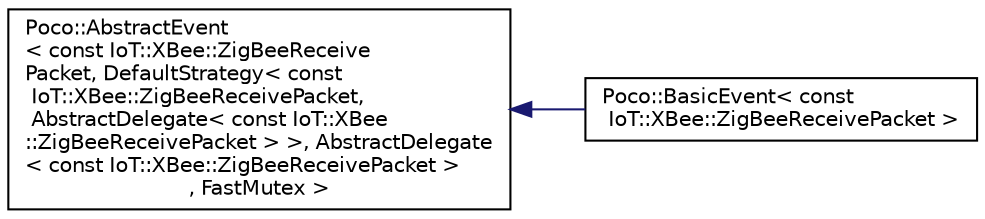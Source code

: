 digraph "Graphical Class Hierarchy"
{
 // LATEX_PDF_SIZE
  edge [fontname="Helvetica",fontsize="10",labelfontname="Helvetica",labelfontsize="10"];
  node [fontname="Helvetica",fontsize="10",shape=record];
  rankdir="LR";
  Node0 [label="Poco::AbstractEvent\l\< const IoT::XBee::ZigBeeReceive\lPacket, DefaultStrategy\< const\l IoT::XBee::ZigBeeReceivePacket,\l AbstractDelegate\< const IoT::XBee\l::ZigBeeReceivePacket \> \>, AbstractDelegate\l\< const IoT::XBee::ZigBeeReceivePacket \>\l, FastMutex \>",height=0.2,width=0.4,color="black", fillcolor="white", style="filled",URL="$classPoco_1_1AbstractEvent.html",tooltip=" "];
  Node0 -> Node1 [dir="back",color="midnightblue",fontsize="10",style="solid",fontname="Helvetica"];
  Node1 [label="Poco::BasicEvent\< const\l IoT::XBee::ZigBeeReceivePacket \>",height=0.2,width=0.4,color="black", fillcolor="white", style="filled",URL="$classPoco_1_1BasicEvent.html",tooltip=" "];
}
